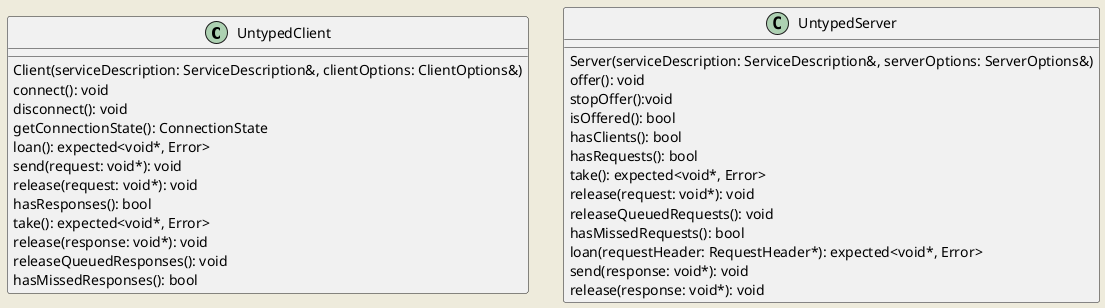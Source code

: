 @startuml
skinparam backgroundColor #EEEBDC

class UntypedClient {
  Client(serviceDescription: ServiceDescription&, clientOptions: ClientOptions&)
  connect(): void
  disconnect(): void
  getConnectionState(): ConnectionState
  loan(): expected<void*, Error>
  send(request: void*): void
  release(request: void*): void
  hasResponses(): bool
  take(): expected<void*, Error>
  release(response: void*): void
  releaseQueuedResponses(): void
  hasMissedResponses(): bool
}

class UntypedServer {
  Server(serviceDescription: ServiceDescription&, serverOptions: ServerOptions&)
  offer(): void
  stopOffer():void
  isOffered(): bool
  hasClients(): bool
  hasRequests(): bool
  take(): expected<void*, Error>
  release(request: void*): void
  releaseQueuedRequests(): void
  hasMissedRequests(): bool
  loan(requestHeader: RequestHeader*): expected<void*, Error>
  send(response: void*): void
  release(response: void*): void
}

@enduml
